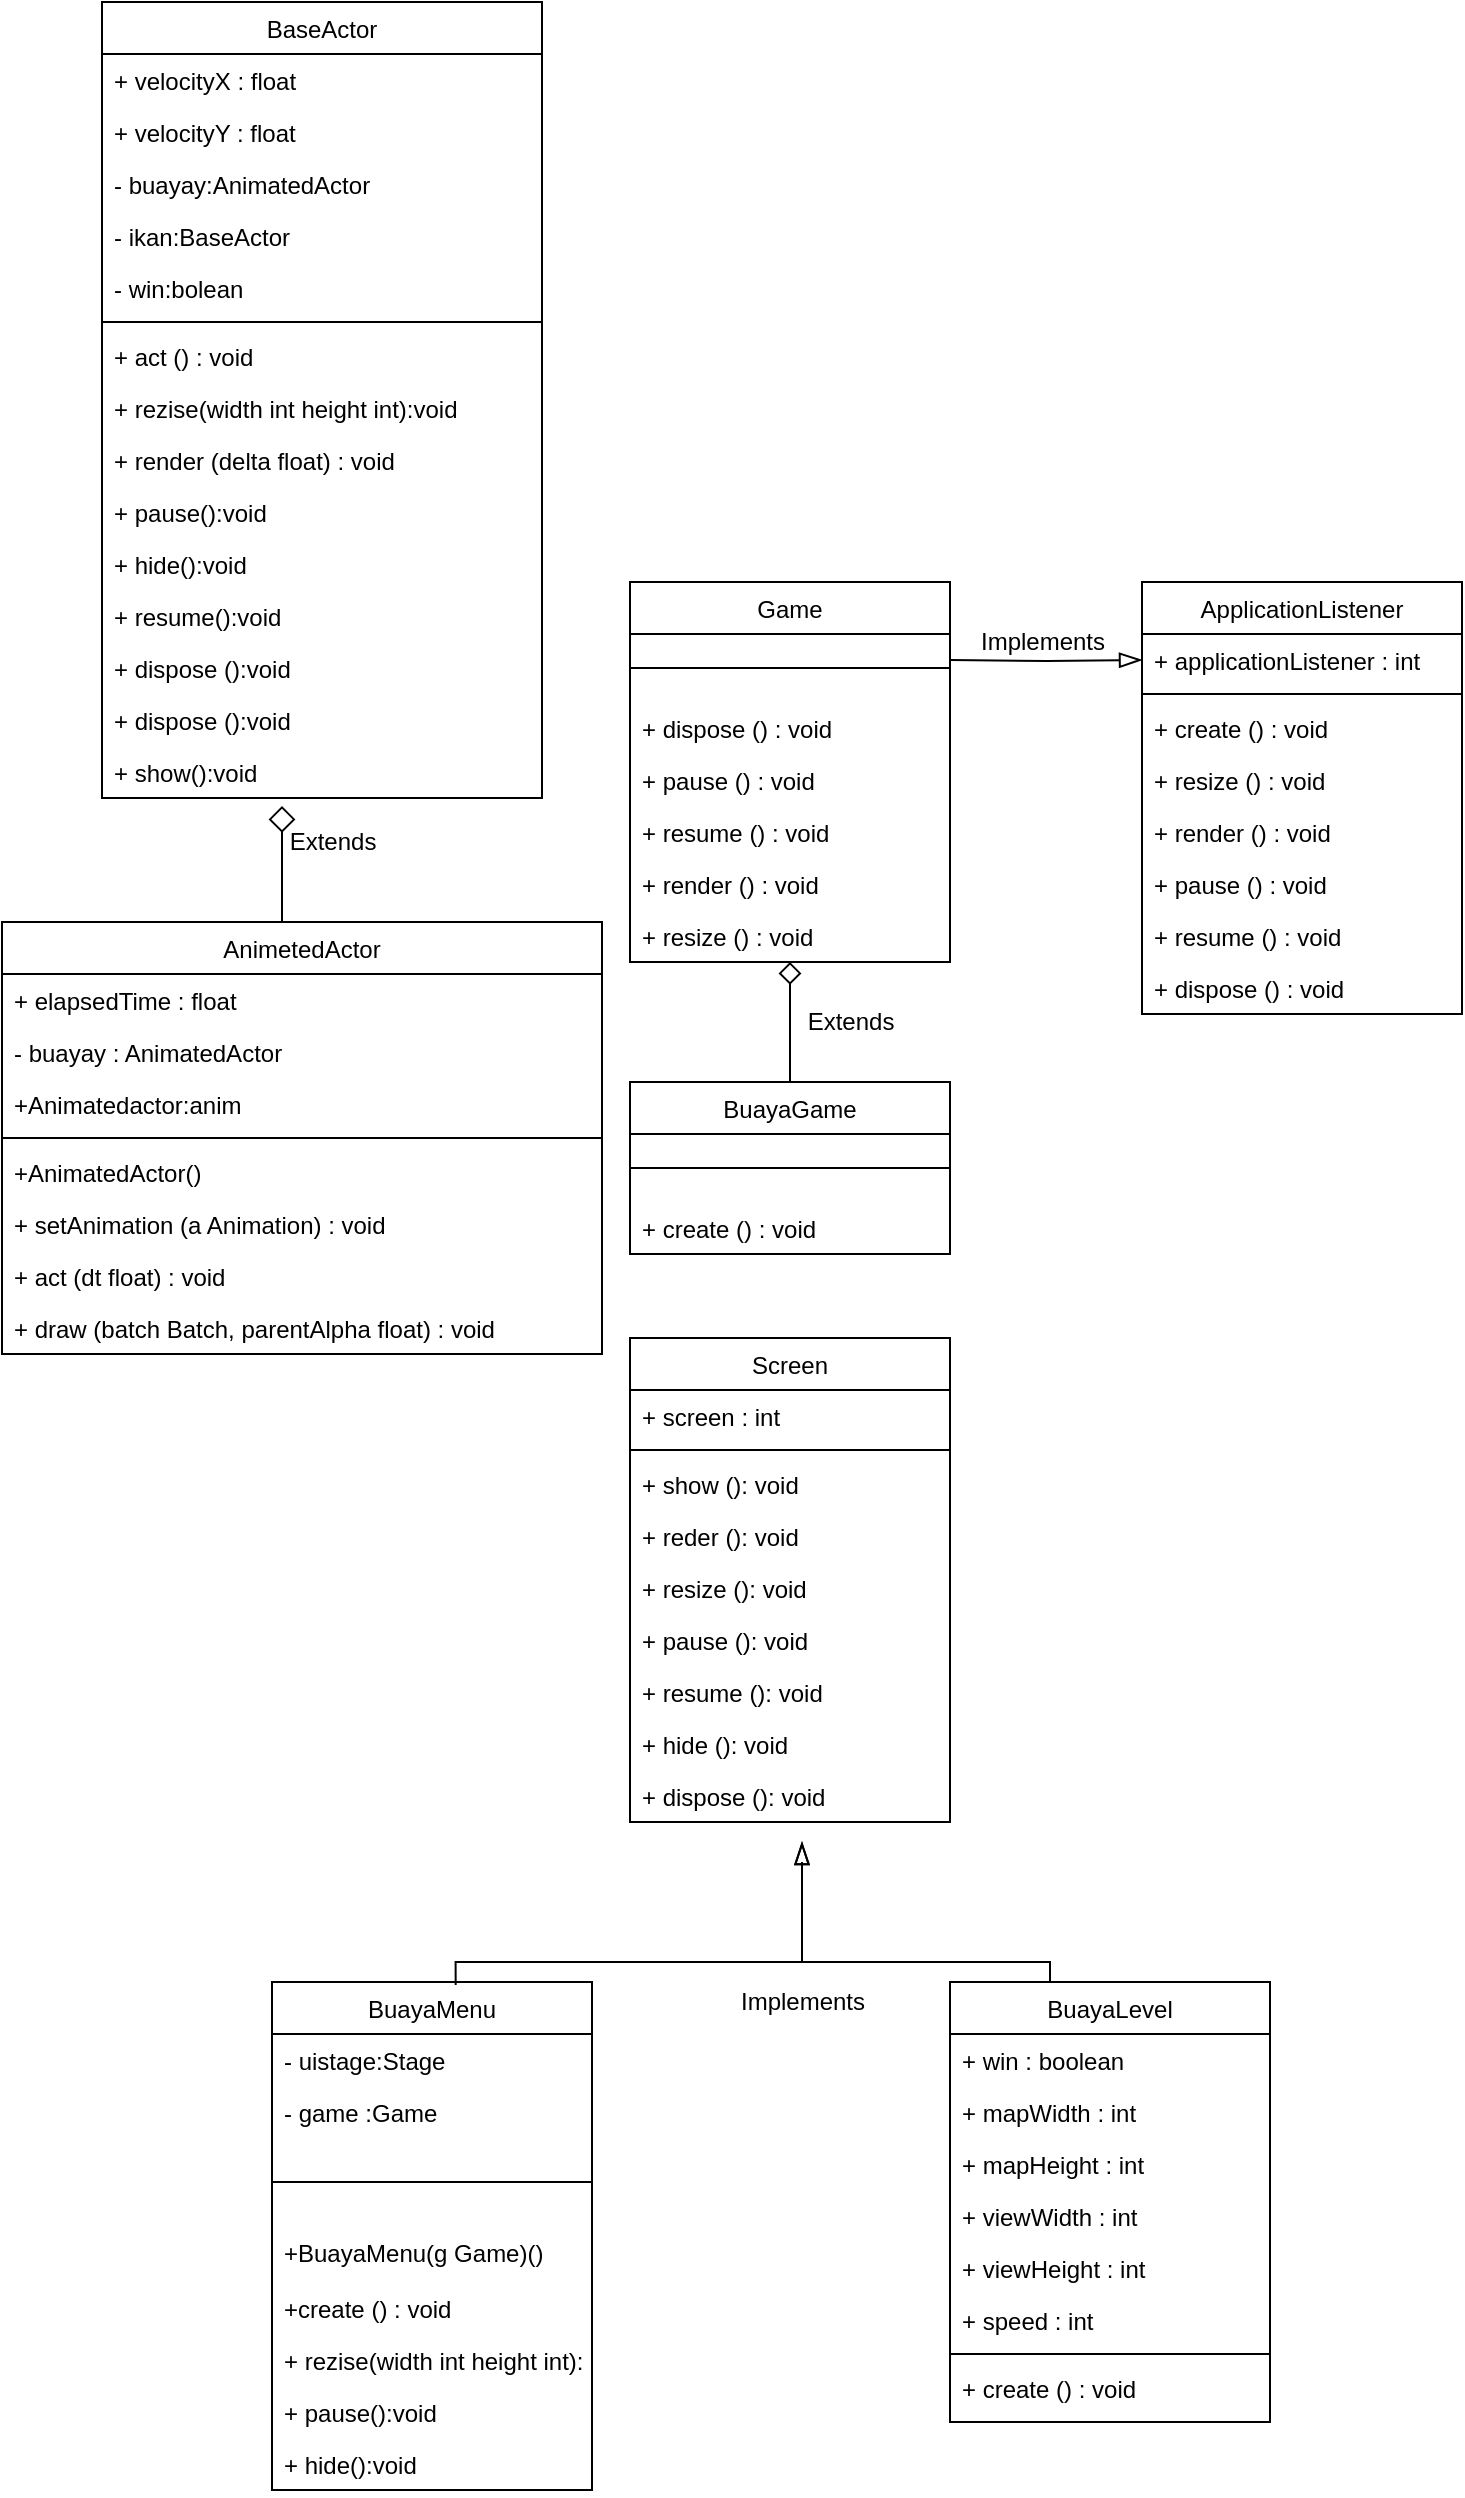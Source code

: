 <mxfile version="14.4.3" type="device" pages="2"><diagram id="C5RBs43oDa-KdzZeNtuy" name="Page-1"><mxGraphModel dx="241" dy="142" grid="1" gridSize="10" guides="1" tooltips="1" connect="1" arrows="1" fold="1" page="1" pageScale="1" pageWidth="827" pageHeight="1169" math="0" shadow="0"><root><mxCell id="WIyWlLk6GJQsqaUBKTNV-0"/><mxCell id="WIyWlLk6GJQsqaUBKTNV-1" parent="WIyWlLk6GJQsqaUBKTNV-0"/><mxCell id="XY-7UqupORDcYP0BvMyY-22" style="edgeStyle=orthogonalEdgeStyle;rounded=0;orthogonalLoop=1;jettySize=auto;html=1;exitX=0.5;exitY=0;exitDx=0;exitDy=0;entryX=0.5;entryY=1;entryDx=0;entryDy=0;endArrow=diamond;endFill=0;endSize=11;" parent="WIyWlLk6GJQsqaUBKTNV-1" edge="1"><mxGeometry relative="1" as="geometry"><mxPoint x="160" y="490" as="sourcePoint"/><mxPoint x="160" y="432" as="targetPoint"/></mxGeometry></mxCell><mxCell id="XY-7UqupORDcYP0BvMyY-23" style="edgeStyle=orthogonalEdgeStyle;rounded=0;orthogonalLoop=1;jettySize=auto;html=1;exitX=0.5;exitY=0;exitDx=0;exitDy=0;entryX=0.5;entryY=1;entryDx=0;entryDy=0;jumpSize=8;endArrow=diamond;endFill=0;endSize=9;" parent="WIyWlLk6GJQsqaUBKTNV-1" source="XY-7UqupORDcYP0BvMyY-4" target="XY-7UqupORDcYP0BvMyY-15" edge="1"><mxGeometry relative="1" as="geometry"/></mxCell><mxCell id="XY-7UqupORDcYP0BvMyY-4" value="BuayaGame" style="swimlane;fontStyle=0;align=center;verticalAlign=top;childLayout=stackLayout;horizontal=1;startSize=26;horizontalStack=0;resizeParent=1;resizeLast=0;collapsible=1;marginBottom=0;rounded=0;shadow=0;strokeWidth=1;" parent="WIyWlLk6GJQsqaUBKTNV-1" vertex="1"><mxGeometry x="334" y="570" width="160" height="86" as="geometry"><mxRectangle x="340" y="380" width="170" height="26" as="alternateBounds"/></mxGeometry></mxCell><mxCell id="XY-7UqupORDcYP0BvMyY-6" value="" style="line;html=1;strokeWidth=1;align=left;verticalAlign=middle;spacingTop=-1;spacingLeft=3;spacingRight=3;rotatable=0;labelPosition=right;points=[];portConstraint=eastwest;" parent="XY-7UqupORDcYP0BvMyY-4" vertex="1"><mxGeometry y="26" width="160" height="34" as="geometry"/></mxCell><mxCell id="9bLrLTSBMZRzUZP5vTp6-4" value="+ create () : void" style="text;align=left;verticalAlign=top;spacingLeft=4;spacingRight=4;overflow=hidden;rotatable=0;points=[[0,0.5],[1,0.5]];portConstraint=eastwest;" parent="XY-7UqupORDcYP0BvMyY-4" vertex="1"><mxGeometry y="60" width="160" height="26" as="geometry"/></mxCell><mxCell id="XY-7UqupORDcYP0BvMyY-15" value="Game" style="swimlane;fontStyle=0;align=center;verticalAlign=top;childLayout=stackLayout;horizontal=1;startSize=26;horizontalStack=0;resizeParent=1;resizeLast=0;collapsible=1;marginBottom=0;rounded=0;shadow=0;strokeWidth=1;" parent="WIyWlLk6GJQsqaUBKTNV-1" vertex="1"><mxGeometry x="334" y="320" width="160" height="190" as="geometry"><mxRectangle x="340" y="380" width="170" height="26" as="alternateBounds"/></mxGeometry></mxCell><mxCell id="XY-7UqupORDcYP0BvMyY-17" value="" style="line;html=1;strokeWidth=1;align=left;verticalAlign=middle;spacingTop=-1;spacingLeft=3;spacingRight=3;rotatable=0;labelPosition=right;points=[];portConstraint=eastwest;" parent="XY-7UqupORDcYP0BvMyY-15" vertex="1"><mxGeometry y="26" width="160" height="34" as="geometry"/></mxCell><mxCell id="9bLrLTSBMZRzUZP5vTp6-15" value="+ dispose () : void" style="text;align=left;verticalAlign=top;spacingLeft=4;spacingRight=4;overflow=hidden;rotatable=0;points=[[0,0.5],[1,0.5]];portConstraint=eastwest;" parent="XY-7UqupORDcYP0BvMyY-15" vertex="1"><mxGeometry y="60" width="160" height="26" as="geometry"/></mxCell><mxCell id="9bLrLTSBMZRzUZP5vTp6-16" value="+ pause () : void" style="text;align=left;verticalAlign=top;spacingLeft=4;spacingRight=4;overflow=hidden;rotatable=0;points=[[0,0.5],[1,0.5]];portConstraint=eastwest;" parent="XY-7UqupORDcYP0BvMyY-15" vertex="1"><mxGeometry y="86" width="160" height="26" as="geometry"/></mxCell><mxCell id="9bLrLTSBMZRzUZP5vTp6-24" value="+ resume () : void" style="text;align=left;verticalAlign=top;spacingLeft=4;spacingRight=4;overflow=hidden;rotatable=0;points=[[0,0.5],[1,0.5]];portConstraint=eastwest;" parent="XY-7UqupORDcYP0BvMyY-15" vertex="1"><mxGeometry y="112" width="160" height="26" as="geometry"/></mxCell><mxCell id="9bLrLTSBMZRzUZP5vTp6-25" value="+ render () : void" style="text;align=left;verticalAlign=top;spacingLeft=4;spacingRight=4;overflow=hidden;rotatable=0;points=[[0,0.5],[1,0.5]];portConstraint=eastwest;" parent="XY-7UqupORDcYP0BvMyY-15" vertex="1"><mxGeometry y="138" width="160" height="26" as="geometry"/></mxCell><mxCell id="9bLrLTSBMZRzUZP5vTp6-26" value="+ resize () : void" style="text;align=left;verticalAlign=top;spacingLeft=4;spacingRight=4;overflow=hidden;rotatable=0;points=[[0,0.5],[1,0.5]];portConstraint=eastwest;" parent="XY-7UqupORDcYP0BvMyY-15" vertex="1"><mxGeometry y="164" width="160" height="26" as="geometry"/></mxCell><mxCell id="XY-7UqupORDcYP0BvMyY-19" value="ApplicationListener" style="swimlane;fontStyle=0;align=center;verticalAlign=top;childLayout=stackLayout;horizontal=1;startSize=26;horizontalStack=0;resizeParent=1;resizeLast=0;collapsible=1;marginBottom=0;rounded=0;shadow=0;strokeWidth=1;" parent="WIyWlLk6GJQsqaUBKTNV-1" vertex="1"><mxGeometry x="590" y="320" width="160" height="216" as="geometry"><mxRectangle x="340" y="380" width="170" height="26" as="alternateBounds"/></mxGeometry></mxCell><mxCell id="XY-7UqupORDcYP0BvMyY-20" value="+ applicationListener : int" style="text;align=left;verticalAlign=top;spacingLeft=4;spacingRight=4;overflow=hidden;rotatable=0;points=[[0,0.5],[1,0.5]];portConstraint=eastwest;" parent="XY-7UqupORDcYP0BvMyY-19" vertex="1"><mxGeometry y="26" width="160" height="26" as="geometry"/></mxCell><mxCell id="XY-7UqupORDcYP0BvMyY-21" value="" style="line;html=1;strokeWidth=1;align=left;verticalAlign=middle;spacingTop=-1;spacingLeft=3;spacingRight=3;rotatable=0;labelPosition=right;points=[];portConstraint=eastwest;" parent="XY-7UqupORDcYP0BvMyY-19" vertex="1"><mxGeometry y="52" width="160" height="8" as="geometry"/></mxCell><mxCell id="9bLrLTSBMZRzUZP5vTp6-27" value="+ create () : void" style="text;align=left;verticalAlign=top;spacingLeft=4;spacingRight=4;overflow=hidden;rotatable=0;points=[[0,0.5],[1,0.5]];portConstraint=eastwest;" parent="XY-7UqupORDcYP0BvMyY-19" vertex="1"><mxGeometry y="60" width="160" height="26" as="geometry"/></mxCell><mxCell id="9bLrLTSBMZRzUZP5vTp6-28" value="+ resize () : void" style="text;align=left;verticalAlign=top;spacingLeft=4;spacingRight=4;overflow=hidden;rotatable=0;points=[[0,0.5],[1,0.5]];portConstraint=eastwest;" parent="XY-7UqupORDcYP0BvMyY-19" vertex="1"><mxGeometry y="86" width="160" height="26" as="geometry"/></mxCell><mxCell id="9bLrLTSBMZRzUZP5vTp6-29" value="+ render () : void" style="text;align=left;verticalAlign=top;spacingLeft=4;spacingRight=4;overflow=hidden;rotatable=0;points=[[0,0.5],[1,0.5]];portConstraint=eastwest;" parent="XY-7UqupORDcYP0BvMyY-19" vertex="1"><mxGeometry y="112" width="160" height="26" as="geometry"/></mxCell><mxCell id="9bLrLTSBMZRzUZP5vTp6-30" value="+ pause () : void" style="text;align=left;verticalAlign=top;spacingLeft=4;spacingRight=4;overflow=hidden;rotatable=0;points=[[0,0.5],[1,0.5]];portConstraint=eastwest;" parent="XY-7UqupORDcYP0BvMyY-19" vertex="1"><mxGeometry y="138" width="160" height="26" as="geometry"/></mxCell><mxCell id="9bLrLTSBMZRzUZP5vTp6-31" value="+ resume () : void" style="text;align=left;verticalAlign=top;spacingLeft=4;spacingRight=4;overflow=hidden;rotatable=0;points=[[0,0.5],[1,0.5]];portConstraint=eastwest;" parent="XY-7UqupORDcYP0BvMyY-19" vertex="1"><mxGeometry y="164" width="160" height="26" as="geometry"/></mxCell><mxCell id="9bLrLTSBMZRzUZP5vTp6-32" value="+ dispose () : void" style="text;align=left;verticalAlign=top;spacingLeft=4;spacingRight=4;overflow=hidden;rotatable=0;points=[[0,0.5],[1,0.5]];portConstraint=eastwest;" parent="XY-7UqupORDcYP0BvMyY-19" vertex="1"><mxGeometry y="190" width="160" height="26" as="geometry"/></mxCell><mxCell id="XY-7UqupORDcYP0BvMyY-24" style="edgeStyle=orthogonalEdgeStyle;rounded=0;orthogonalLoop=1;jettySize=auto;html=1;exitX=1;exitY=0.5;exitDx=0;exitDy=0;endArrow=blockThin;endFill=0;endSize=9;" parent="WIyWlLk6GJQsqaUBKTNV-1" target="XY-7UqupORDcYP0BvMyY-20" edge="1"><mxGeometry relative="1" as="geometry"><mxPoint x="494" y="359" as="sourcePoint"/></mxGeometry></mxCell><mxCell id="XY-7UqupORDcYP0BvMyY-25" value="Screen" style="swimlane;fontStyle=0;align=center;verticalAlign=top;childLayout=stackLayout;horizontal=1;startSize=26;horizontalStack=0;resizeParent=1;resizeLast=0;collapsible=1;marginBottom=0;rounded=0;shadow=0;strokeWidth=1;" parent="WIyWlLk6GJQsqaUBKTNV-1" vertex="1"><mxGeometry x="334" y="698" width="160" height="242" as="geometry"><mxRectangle x="340" y="380" width="170" height="26" as="alternateBounds"/></mxGeometry></mxCell><mxCell id="XY-7UqupORDcYP0BvMyY-26" value="+ screen : int" style="text;align=left;verticalAlign=top;spacingLeft=4;spacingRight=4;overflow=hidden;rotatable=0;points=[[0,0.5],[1,0.5]];portConstraint=eastwest;" parent="XY-7UqupORDcYP0BvMyY-25" vertex="1"><mxGeometry y="26" width="160" height="26" as="geometry"/></mxCell><mxCell id="XY-7UqupORDcYP0BvMyY-27" value="" style="line;html=1;strokeWidth=1;align=left;verticalAlign=middle;spacingTop=-1;spacingLeft=3;spacingRight=3;rotatable=0;labelPosition=right;points=[];portConstraint=eastwest;" parent="XY-7UqupORDcYP0BvMyY-25" vertex="1"><mxGeometry y="52" width="160" height="8" as="geometry"/></mxCell><mxCell id="9bLrLTSBMZRzUZP5vTp6-17" value="+ show (): void" style="text;align=left;verticalAlign=top;spacingLeft=4;spacingRight=4;overflow=hidden;rotatable=0;points=[[0,0.5],[1,0.5]];portConstraint=eastwest;" parent="XY-7UqupORDcYP0BvMyY-25" vertex="1"><mxGeometry y="60" width="160" height="26" as="geometry"/></mxCell><mxCell id="9bLrLTSBMZRzUZP5vTp6-18" value="+ reder (): void" style="text;align=left;verticalAlign=top;spacingLeft=4;spacingRight=4;overflow=hidden;rotatable=0;points=[[0,0.5],[1,0.5]];portConstraint=eastwest;" parent="XY-7UqupORDcYP0BvMyY-25" vertex="1"><mxGeometry y="86" width="160" height="26" as="geometry"/></mxCell><mxCell id="9bLrLTSBMZRzUZP5vTp6-19" value="+ resize (): void" style="text;align=left;verticalAlign=top;spacingLeft=4;spacingRight=4;overflow=hidden;rotatable=0;points=[[0,0.5],[1,0.5]];portConstraint=eastwest;" parent="XY-7UqupORDcYP0BvMyY-25" vertex="1"><mxGeometry y="112" width="160" height="26" as="geometry"/></mxCell><mxCell id="9bLrLTSBMZRzUZP5vTp6-20" value="+ pause (): void" style="text;align=left;verticalAlign=top;spacingLeft=4;spacingRight=4;overflow=hidden;rotatable=0;points=[[0,0.5],[1,0.5]];portConstraint=eastwest;" parent="XY-7UqupORDcYP0BvMyY-25" vertex="1"><mxGeometry y="138" width="160" height="26" as="geometry"/></mxCell><mxCell id="9bLrLTSBMZRzUZP5vTp6-21" value="+ resume (): void" style="text;align=left;verticalAlign=top;spacingLeft=4;spacingRight=4;overflow=hidden;rotatable=0;points=[[0,0.5],[1,0.5]];portConstraint=eastwest;" parent="XY-7UqupORDcYP0BvMyY-25" vertex="1"><mxGeometry y="164" width="160" height="26" as="geometry"/></mxCell><mxCell id="9bLrLTSBMZRzUZP5vTp6-22" value="+ hide (): void" style="text;align=left;verticalAlign=top;spacingLeft=4;spacingRight=4;overflow=hidden;rotatable=0;points=[[0,0.5],[1,0.5]];portConstraint=eastwest;" parent="XY-7UqupORDcYP0BvMyY-25" vertex="1"><mxGeometry y="190" width="160" height="26" as="geometry"/></mxCell><mxCell id="9bLrLTSBMZRzUZP5vTp6-23" value="+ dispose (): void" style="text;align=left;verticalAlign=top;spacingLeft=4;spacingRight=4;overflow=hidden;rotatable=0;points=[[0,0.5],[1,0.5]];portConstraint=eastwest;" parent="XY-7UqupORDcYP0BvMyY-25" vertex="1"><mxGeometry y="216" width="160" height="26" as="geometry"/></mxCell><mxCell id="XY-7UqupORDcYP0BvMyY-30" value="Extends" style="text;html=1;align=center;verticalAlign=middle;resizable=0;points=[];autosize=1;strokeColor=none;fillColor=none;" parent="WIyWlLk6GJQsqaUBKTNV-1" vertex="1"><mxGeometry x="155" y="440" width="60" height="20" as="geometry"/></mxCell><mxCell id="XY-7UqupORDcYP0BvMyY-31" value="Extends" style="text;html=1;align=center;verticalAlign=middle;resizable=0;points=[];autosize=1;strokeColor=none;fillColor=none;" parent="WIyWlLk6GJQsqaUBKTNV-1" vertex="1"><mxGeometry x="414" y="530" width="60" height="20" as="geometry"/></mxCell><mxCell id="XY-7UqupORDcYP0BvMyY-32" value="Implements" style="text;html=1;align=center;verticalAlign=middle;resizable=0;points=[];autosize=1;strokeColor=none;fillColor=none;" parent="WIyWlLk6GJQsqaUBKTNV-1" vertex="1"><mxGeometry x="500" y="340" width="80" height="20" as="geometry"/></mxCell><mxCell id="9bLrLTSBMZRzUZP5vTp6-35" value="Implements" style="text;html=1;align=center;verticalAlign=middle;resizable=0;points=[];autosize=1;strokeColor=none;fillColor=none;" parent="WIyWlLk6GJQsqaUBKTNV-1" vertex="1"><mxGeometry x="380" y="1020" width="80" height="20" as="geometry"/></mxCell><mxCell id="v9Fioa6JjofFJciWDxdv-0" value="BaseActor" style="swimlane;fontStyle=0;align=center;verticalAlign=top;childLayout=stackLayout;horizontal=1;startSize=26;horizontalStack=0;resizeParent=1;resizeLast=0;collapsible=1;marginBottom=0;rounded=0;shadow=0;strokeWidth=1;" vertex="1" parent="WIyWlLk6GJQsqaUBKTNV-1"><mxGeometry x="70" y="30" width="220" height="398" as="geometry"><mxRectangle x="230" y="140" width="160" height="26" as="alternateBounds"/></mxGeometry></mxCell><mxCell id="v9Fioa6JjofFJciWDxdv-1" value="+ velocityX : float" style="text;align=left;verticalAlign=top;spacingLeft=4;spacingRight=4;overflow=hidden;rotatable=0;points=[[0,0.5],[1,0.5]];portConstraint=eastwest;" vertex="1" parent="v9Fioa6JjofFJciWDxdv-0"><mxGeometry y="26" width="220" height="26" as="geometry"/></mxCell><mxCell id="v9Fioa6JjofFJciWDxdv-2" value="+ velocityY : float" style="text;align=left;verticalAlign=top;spacingLeft=4;spacingRight=4;overflow=hidden;rotatable=0;points=[[0,0.5],[1,0.5]];portConstraint=eastwest;rounded=0;shadow=0;html=0;" vertex="1" parent="v9Fioa6JjofFJciWDxdv-0"><mxGeometry y="52" width="220" height="26" as="geometry"/></mxCell><mxCell id="v9Fioa6JjofFJciWDxdv-3" value="- buayay:AnimatedActor" style="text;align=left;verticalAlign=top;spacingLeft=4;spacingRight=4;overflow=hidden;rotatable=0;points=[[0,0.5],[1,0.5]];portConstraint=eastwest;rounded=0;shadow=0;html=0;" vertex="1" parent="v9Fioa6JjofFJciWDxdv-0"><mxGeometry y="78" width="220" height="26" as="geometry"/></mxCell><mxCell id="v9Fioa6JjofFJciWDxdv-4" value="- ikan:BaseActor" style="text;align=left;verticalAlign=top;spacingLeft=4;spacingRight=4;overflow=hidden;rotatable=0;points=[[0,0.5],[1,0.5]];portConstraint=eastwest;rounded=0;shadow=0;html=0;" vertex="1" parent="v9Fioa6JjofFJciWDxdv-0"><mxGeometry y="104" width="220" height="26" as="geometry"/></mxCell><mxCell id="v9Fioa6JjofFJciWDxdv-5" value="- win:bolean" style="text;align=left;verticalAlign=top;spacingLeft=4;spacingRight=4;overflow=hidden;rotatable=0;points=[[0,0.5],[1,0.5]];portConstraint=eastwest;rounded=0;shadow=0;html=0;" vertex="1" parent="v9Fioa6JjofFJciWDxdv-0"><mxGeometry y="130" width="220" height="26" as="geometry"/></mxCell><mxCell id="v9Fioa6JjofFJciWDxdv-6" value="" style="line;html=1;strokeWidth=1;align=left;verticalAlign=middle;spacingTop=-1;spacingLeft=3;spacingRight=3;rotatable=0;labelPosition=right;points=[];portConstraint=eastwest;" vertex="1" parent="v9Fioa6JjofFJciWDxdv-0"><mxGeometry y="156" width="220" height="8" as="geometry"/></mxCell><mxCell id="v9Fioa6JjofFJciWDxdv-7" value="+ act () : void" style="text;align=left;verticalAlign=top;spacingLeft=4;spacingRight=4;overflow=hidden;rotatable=0;points=[[0,0.5],[1,0.5]];portConstraint=eastwest;" vertex="1" parent="v9Fioa6JjofFJciWDxdv-0"><mxGeometry y="164" width="220" height="26" as="geometry"/></mxCell><mxCell id="v9Fioa6JjofFJciWDxdv-8" value="+ rezise(width int height int):void&#10;" style="text;align=left;verticalAlign=top;spacingLeft=4;spacingRight=4;overflow=hidden;rotatable=0;points=[[0,0.5],[1,0.5]];portConstraint=eastwest;" vertex="1" parent="v9Fioa6JjofFJciWDxdv-0"><mxGeometry y="190" width="220" height="26" as="geometry"/></mxCell><mxCell id="v9Fioa6JjofFJciWDxdv-9" value="+ render (delta float) : void" style="text;align=left;verticalAlign=top;spacingLeft=4;spacingRight=4;overflow=hidden;rotatable=0;points=[[0,0.5],[1,0.5]];portConstraint=eastwest;" vertex="1" parent="v9Fioa6JjofFJciWDxdv-0"><mxGeometry y="216" width="220" height="26" as="geometry"/></mxCell><mxCell id="v9Fioa6JjofFJciWDxdv-10" value="+ pause():void&#10;" style="text;align=left;verticalAlign=top;spacingLeft=4;spacingRight=4;overflow=hidden;rotatable=0;points=[[0,0.5],[1,0.5]];portConstraint=eastwest;" vertex="1" parent="v9Fioa6JjofFJciWDxdv-0"><mxGeometry y="242" width="220" height="26" as="geometry"/></mxCell><mxCell id="v9Fioa6JjofFJciWDxdv-11" value="+ hide():void&#10;" style="text;align=left;verticalAlign=top;spacingLeft=4;spacingRight=4;overflow=hidden;rotatable=0;points=[[0,0.5],[1,0.5]];portConstraint=eastwest;" vertex="1" parent="v9Fioa6JjofFJciWDxdv-0"><mxGeometry y="268" width="220" height="26" as="geometry"/></mxCell><mxCell id="v9Fioa6JjofFJciWDxdv-12" value="+ resume():void&#10;" style="text;align=left;verticalAlign=top;spacingLeft=4;spacingRight=4;overflow=hidden;rotatable=0;points=[[0,0.5],[1,0.5]];portConstraint=eastwest;" vertex="1" parent="v9Fioa6JjofFJciWDxdv-0"><mxGeometry y="294" width="220" height="26" as="geometry"/></mxCell><mxCell id="v9Fioa6JjofFJciWDxdv-13" value="+ dispose ():void&#10;" style="text;align=left;verticalAlign=top;spacingLeft=4;spacingRight=4;overflow=hidden;rotatable=0;points=[[0,0.5],[1,0.5]];portConstraint=eastwest;" vertex="1" parent="v9Fioa6JjofFJciWDxdv-0"><mxGeometry y="320" width="220" height="26" as="geometry"/></mxCell><mxCell id="v9Fioa6JjofFJciWDxdv-14" value="+ dispose ():void&#10;" style="text;align=left;verticalAlign=top;spacingLeft=4;spacingRight=4;overflow=hidden;rotatable=0;points=[[0,0.5],[1,0.5]];portConstraint=eastwest;" vertex="1" parent="v9Fioa6JjofFJciWDxdv-0"><mxGeometry y="346" width="220" height="26" as="geometry"/></mxCell><mxCell id="v9Fioa6JjofFJciWDxdv-15" value="+ show():void&#10;" style="text;align=left;verticalAlign=top;spacingLeft=4;spacingRight=4;overflow=hidden;rotatable=0;points=[[0,0.5],[1,0.5]];portConstraint=eastwest;" vertex="1" parent="v9Fioa6JjofFJciWDxdv-0"><mxGeometry y="372" width="220" height="26" as="geometry"/></mxCell><mxCell id="Hc_RFKMvC7lol3MzeOfH-9" value="AnimetedActor" style="swimlane;fontStyle=0;align=center;verticalAlign=top;childLayout=stackLayout;horizontal=1;startSize=26;horizontalStack=0;resizeParent=1;resizeLast=0;collapsible=1;marginBottom=0;rounded=0;shadow=0;strokeWidth=1;" vertex="1" parent="WIyWlLk6GJQsqaUBKTNV-1"><mxGeometry x="20" y="490" width="300" height="216" as="geometry"><mxRectangle x="230" y="140" width="160" height="26" as="alternateBounds"/></mxGeometry></mxCell><mxCell id="Hc_RFKMvC7lol3MzeOfH-10" value="+ elapsedTime : float" style="text;align=left;verticalAlign=top;spacingLeft=4;spacingRight=4;overflow=hidden;rotatable=0;points=[[0,0.5],[1,0.5]];portConstraint=eastwest;" vertex="1" parent="Hc_RFKMvC7lol3MzeOfH-9"><mxGeometry y="26" width="300" height="26" as="geometry"/></mxCell><mxCell id="Hc_RFKMvC7lol3MzeOfH-11" value="- buayay : AnimatedActor" style="text;align=left;verticalAlign=top;spacingLeft=4;spacingRight=4;overflow=hidden;rotatable=0;points=[[0,0.5],[1,0.5]];portConstraint=eastwest;" vertex="1" parent="Hc_RFKMvC7lol3MzeOfH-9"><mxGeometry y="52" width="300" height="26" as="geometry"/></mxCell><mxCell id="Hc_RFKMvC7lol3MzeOfH-12" value="+Animatedactor:anim" style="text;align=left;verticalAlign=top;spacingLeft=4;spacingRight=4;overflow=hidden;rotatable=0;points=[[0,0.5],[1,0.5]];portConstraint=eastwest;" vertex="1" parent="Hc_RFKMvC7lol3MzeOfH-9"><mxGeometry y="78" width="300" height="26" as="geometry"/></mxCell><mxCell id="Hc_RFKMvC7lol3MzeOfH-13" value="" style="line;html=1;strokeWidth=1;align=left;verticalAlign=middle;spacingTop=-1;spacingLeft=3;spacingRight=3;rotatable=0;labelPosition=right;points=[];portConstraint=eastwest;" vertex="1" parent="Hc_RFKMvC7lol3MzeOfH-9"><mxGeometry y="104" width="300" height="8" as="geometry"/></mxCell><mxCell id="Hc_RFKMvC7lol3MzeOfH-14" value="+AnimatedActor()" style="text;align=left;verticalAlign=top;spacingLeft=4;spacingRight=4;overflow=hidden;rotatable=0;points=[[0,0.5],[1,0.5]];portConstraint=eastwest;" vertex="1" parent="Hc_RFKMvC7lol3MzeOfH-9"><mxGeometry y="112" width="300" height="26" as="geometry"/></mxCell><mxCell id="Hc_RFKMvC7lol3MzeOfH-15" value="+ setAnimation (a Animation) : void" style="text;align=left;verticalAlign=top;spacingLeft=4;spacingRight=4;overflow=hidden;rotatable=0;points=[[0,0.5],[1,0.5]];portConstraint=eastwest;" vertex="1" parent="Hc_RFKMvC7lol3MzeOfH-9"><mxGeometry y="138" width="300" height="26" as="geometry"/></mxCell><mxCell id="Hc_RFKMvC7lol3MzeOfH-16" value="+ act (dt float) : void" style="text;align=left;verticalAlign=top;spacingLeft=4;spacingRight=4;overflow=hidden;rotatable=0;points=[[0,0.5],[1,0.5]];portConstraint=eastwest;" vertex="1" parent="Hc_RFKMvC7lol3MzeOfH-9"><mxGeometry y="164" width="300" height="26" as="geometry"/></mxCell><mxCell id="Hc_RFKMvC7lol3MzeOfH-17" value="+ draw (batch Batch, parentAlpha float) : void" style="text;align=left;verticalAlign=top;spacingLeft=4;spacingRight=4;overflow=hidden;rotatable=0;points=[[0,0.5],[1,0.5]];portConstraint=eastwest;" vertex="1" parent="Hc_RFKMvC7lol3MzeOfH-9"><mxGeometry y="190" width="300" height="26" as="geometry"/></mxCell><mxCell id="AwKUi5kkxEME0JAzWreP-0" value="BuayaMenu" style="swimlane;fontStyle=0;align=center;verticalAlign=top;childLayout=stackLayout;horizontal=1;startSize=26;horizontalStack=0;resizeParent=1;resizeLast=0;collapsible=1;marginBottom=0;rounded=0;shadow=0;strokeWidth=1;" vertex="1" parent="WIyWlLk6GJQsqaUBKTNV-1"><mxGeometry x="155" y="1020" width="160" height="254" as="geometry"><mxRectangle x="340" y="380" width="170" height="26" as="alternateBounds"/></mxGeometry></mxCell><mxCell id="AwKUi5kkxEME0JAzWreP-1" value="- uistage:Stage" style="text;align=left;verticalAlign=top;spacingLeft=4;spacingRight=4;overflow=hidden;rotatable=0;points=[[0,0.5],[1,0.5]];portConstraint=eastwest;" vertex="1" parent="AwKUi5kkxEME0JAzWreP-0"><mxGeometry y="26" width="160" height="26" as="geometry"/></mxCell><mxCell id="AwKUi5kkxEME0JAzWreP-2" value="- game :Game" style="text;align=left;verticalAlign=top;spacingLeft=4;spacingRight=4;overflow=hidden;rotatable=0;points=[[0,0.5],[1,0.5]];portConstraint=eastwest;" vertex="1" parent="AwKUi5kkxEME0JAzWreP-0"><mxGeometry y="52" width="160" height="26" as="geometry"/></mxCell><mxCell id="AwKUi5kkxEME0JAzWreP-3" value="" style="line;html=1;strokeWidth=1;align=left;verticalAlign=middle;spacingTop=-1;spacingLeft=3;spacingRight=3;rotatable=0;labelPosition=right;points=[];portConstraint=eastwest;" vertex="1" parent="AwKUi5kkxEME0JAzWreP-0"><mxGeometry y="78" width="160" height="44" as="geometry"/></mxCell><mxCell id="AwKUi5kkxEME0JAzWreP-4" value="+BuayaMenu(g Game)()" style="text;align=left;verticalAlign=top;spacingLeft=4;spacingRight=4;overflow=hidden;rotatable=0;points=[[0,0.5],[1,0.5]];portConstraint=eastwest;" vertex="1" parent="AwKUi5kkxEME0JAzWreP-0"><mxGeometry y="122" width="160" height="28" as="geometry"/></mxCell><mxCell id="AwKUi5kkxEME0JAzWreP-5" value="+create () : void" style="text;align=left;verticalAlign=top;spacingLeft=4;spacingRight=4;overflow=hidden;rotatable=0;points=[[0,0.5],[1,0.5]];portConstraint=eastwest;" vertex="1" parent="AwKUi5kkxEME0JAzWreP-0"><mxGeometry y="150" width="160" height="26" as="geometry"/></mxCell><mxCell id="AwKUi5kkxEME0JAzWreP-6" value="+ rezise(width int height int):void&#10;" style="text;align=left;verticalAlign=top;spacingLeft=4;spacingRight=4;overflow=hidden;rotatable=0;points=[[0,0.5],[1,0.5]];portConstraint=eastwest;" vertex="1" parent="AwKUi5kkxEME0JAzWreP-0"><mxGeometry y="176" width="160" height="26" as="geometry"/></mxCell><mxCell id="AwKUi5kkxEME0JAzWreP-7" value="+ pause():void&#10;" style="text;align=left;verticalAlign=top;spacingLeft=4;spacingRight=4;overflow=hidden;rotatable=0;points=[[0,0.5],[1,0.5]];portConstraint=eastwest;" vertex="1" parent="AwKUi5kkxEME0JAzWreP-0"><mxGeometry y="202" width="160" height="26" as="geometry"/></mxCell><mxCell id="AwKUi5kkxEME0JAzWreP-8" value="+ hide():void&#10;" style="text;align=left;verticalAlign=top;spacingLeft=4;spacingRight=4;overflow=hidden;rotatable=0;points=[[0,0.5],[1,0.5]];portConstraint=eastwest;" vertex="1" parent="AwKUi5kkxEME0JAzWreP-0"><mxGeometry y="228" width="160" height="26" as="geometry"/></mxCell><mxCell id="sRCFRTZrLkPqrrjHQOCk-0" value="BuayaLevel" style="swimlane;fontStyle=0;align=center;verticalAlign=top;childLayout=stackLayout;horizontal=1;startSize=26;horizontalStack=0;resizeParent=1;resizeLast=0;collapsible=1;marginBottom=0;rounded=0;shadow=0;strokeWidth=1;" vertex="1" parent="WIyWlLk6GJQsqaUBKTNV-1"><mxGeometry x="494" y="1020" width="160" height="220" as="geometry"><mxRectangle x="130" y="380" width="160" height="26" as="alternateBounds"/></mxGeometry></mxCell><mxCell id="sRCFRTZrLkPqrrjHQOCk-1" value="+ win : boolean" style="text;align=left;verticalAlign=top;spacingLeft=4;spacingRight=4;overflow=hidden;rotatable=0;points=[[0,0.5],[1,0.5]];portConstraint=eastwest;" vertex="1" parent="sRCFRTZrLkPqrrjHQOCk-0"><mxGeometry y="26" width="160" height="26" as="geometry"/></mxCell><mxCell id="sRCFRTZrLkPqrrjHQOCk-2" value="+ mapWidth : int" style="text;align=left;verticalAlign=top;spacingLeft=4;spacingRight=4;overflow=hidden;rotatable=0;points=[[0,0.5],[1,0.5]];portConstraint=eastwest;rounded=0;shadow=0;html=0;" vertex="1" parent="sRCFRTZrLkPqrrjHQOCk-0"><mxGeometry y="52" width="160" height="26" as="geometry"/></mxCell><mxCell id="sRCFRTZrLkPqrrjHQOCk-3" value="+ mapHeight : int" style="text;align=left;verticalAlign=top;spacingLeft=4;spacingRight=4;overflow=hidden;rotatable=0;points=[[0,0.5],[1,0.5]];portConstraint=eastwest;rounded=0;shadow=0;html=0;" vertex="1" parent="sRCFRTZrLkPqrrjHQOCk-0"><mxGeometry y="78" width="160" height="26" as="geometry"/></mxCell><mxCell id="sRCFRTZrLkPqrrjHQOCk-4" value="+ viewWidth : int" style="text;align=left;verticalAlign=top;spacingLeft=4;spacingRight=4;overflow=hidden;rotatable=0;points=[[0,0.5],[1,0.5]];portConstraint=eastwest;rounded=0;shadow=0;html=0;" vertex="1" parent="sRCFRTZrLkPqrrjHQOCk-0"><mxGeometry y="104" width="160" height="26" as="geometry"/></mxCell><mxCell id="sRCFRTZrLkPqrrjHQOCk-5" value="+ viewHeight : int" style="text;align=left;verticalAlign=top;spacingLeft=4;spacingRight=4;overflow=hidden;rotatable=0;points=[[0,0.5],[1,0.5]];portConstraint=eastwest;rounded=0;shadow=0;html=0;" vertex="1" parent="sRCFRTZrLkPqrrjHQOCk-0"><mxGeometry y="130" width="160" height="26" as="geometry"/></mxCell><mxCell id="sRCFRTZrLkPqrrjHQOCk-6" value="+ speed : int" style="text;align=left;verticalAlign=top;spacingLeft=4;spacingRight=4;overflow=hidden;rotatable=0;points=[[0,0.5],[1,0.5]];portConstraint=eastwest;rounded=0;shadow=0;html=0;" vertex="1" parent="sRCFRTZrLkPqrrjHQOCk-0"><mxGeometry y="156" width="160" height="26" as="geometry"/></mxCell><mxCell id="sRCFRTZrLkPqrrjHQOCk-7" value="" style="line;html=1;strokeWidth=1;align=left;verticalAlign=middle;spacingTop=-1;spacingLeft=3;spacingRight=3;rotatable=0;labelPosition=right;points=[];portConstraint=eastwest;" vertex="1" parent="sRCFRTZrLkPqrrjHQOCk-0"><mxGeometry y="182" width="160" height="8" as="geometry"/></mxCell><mxCell id="sRCFRTZrLkPqrrjHQOCk-8" value="+ create () : void" style="text;align=left;verticalAlign=top;spacingLeft=4;spacingRight=4;overflow=hidden;rotatable=0;points=[[0,0.5],[1,0.5]];portConstraint=eastwest;" vertex="1" parent="sRCFRTZrLkPqrrjHQOCk-0"><mxGeometry y="190" width="160" height="26" as="geometry"/></mxCell><mxCell id="sRCFRTZrLkPqrrjHQOCk-9" style="edgeStyle=orthogonalEdgeStyle;rounded=0;orthogonalLoop=1;jettySize=auto;html=1;endArrow=blockThin;endFill=0;endSize=9;exitX=0.574;exitY=0.006;exitDx=0;exitDy=0;exitPerimeter=0;" edge="1" parent="WIyWlLk6GJQsqaUBKTNV-1" source="AwKUi5kkxEME0JAzWreP-0"><mxGeometry relative="1" as="geometry"><mxPoint x="250" y="1010" as="sourcePoint"/><mxPoint x="420" y="950" as="targetPoint"/><Array as="points"><mxPoint x="247" y="1010"/><mxPoint x="420" y="1010"/></Array></mxGeometry></mxCell><mxCell id="sRCFRTZrLkPqrrjHQOCk-13" style="edgeStyle=orthogonalEdgeStyle;rounded=0;orthogonalLoop=1;jettySize=auto;html=1;endArrow=blockThin;endFill=0;endSize=9;" edge="1" parent="WIyWlLk6GJQsqaUBKTNV-1"><mxGeometry relative="1" as="geometry"><mxPoint x="544" y="1019.94" as="sourcePoint"/><mxPoint x="420" y="950" as="targetPoint"/><Array as="points"><mxPoint x="544" y="1010"/><mxPoint x="420" y="1010"/><mxPoint x="420" y="960"/></Array></mxGeometry></mxCell></root></mxGraphModel></diagram><diagram id="D0_IHLRJ__CI6y-cuMkU" name="Page-2"><mxGraphModel dx="868" dy="510" grid="1" gridSize="10" guides="1" tooltips="1" connect="1" arrows="1" fold="1" page="1" pageScale="1" pageWidth="850" pageHeight="1100" math="0" shadow="0"><root><mxCell id="f6BdvQt5DDe3OHfLZroG-0"/><mxCell id="f6BdvQt5DDe3OHfLZroG-1" parent="f6BdvQt5DDe3OHfLZroG-0"/><mxCell id="7SVQhGWs0PaO8I-g1Icw-16" style="edgeStyle=orthogonalEdgeStyle;rounded=0;orthogonalLoop=1;jettySize=auto;html=1;exitX=0;exitY=0.5;exitDx=0;exitDy=0;entryX=1;entryY=0.5;entryDx=0;entryDy=0;endArrow=diamond;endFill=0;endSize=26;strokeWidth=1;" edge="1" parent="f6BdvQt5DDe3OHfLZroG-1"><mxGeometry relative="1" as="geometry"><mxPoint x="580" y="710" as="sourcePoint"/><mxPoint x="490" y="810" as="targetPoint"/></mxGeometry></mxCell><mxCell id="7SVQhGWs0PaO8I-g1Icw-26" style="edgeStyle=orthogonalEdgeStyle;rounded=0;orthogonalLoop=1;jettySize=auto;html=1;endArrow=diamond;endFill=0;endSize=26;strokeWidth=1;entryX=0.995;entryY=0;entryDx=0;entryDy=0;entryPerimeter=0;" edge="1" parent="f6BdvQt5DDe3OHfLZroG-1" source="7SVQhGWs0PaO8I-g1Icw-27"><mxGeometry relative="1" as="geometry"><mxPoint x="258.9" y="436" as="targetPoint"/><Array as="points"><mxPoint x="390" y="680"/><mxPoint x="390" y="460"/><mxPoint x="259" y="460"/></Array></mxGeometry></mxCell><mxCell id="7SVQhGWs0PaO8I-g1Icw-27" value="BuayaGame" style="swimlane;fontStyle=0;align=center;verticalAlign=top;childLayout=stackLayout;horizontal=1;startSize=26;horizontalStack=0;resizeParent=1;resizeLast=0;collapsible=1;marginBottom=0;rounded=0;shadow=0;strokeWidth=1;" vertex="1" parent="f6BdvQt5DDe3OHfLZroG-1"><mxGeometry x="50" y="550" width="130" height="130" as="geometry"><mxRectangle x="550" y="140" width="160" height="26" as="alternateBounds"/></mxGeometry></mxCell><mxCell id="7SVQhGWs0PaO8I-g1Icw-28" value="" style="line;html=1;strokeWidth=1;align=left;verticalAlign=middle;spacingTop=-1;spacingLeft=3;spacingRight=3;rotatable=0;labelPosition=right;points=[];portConstraint=eastwest;" vertex="1" parent="7SVQhGWs0PaO8I-g1Icw-27"><mxGeometry y="26" width="130" height="24" as="geometry"/></mxCell><mxCell id="7SVQhGWs0PaO8I-g1Icw-38" value="+ create () : void" style="text;align=left;verticalAlign=top;spacingLeft=4;spacingRight=4;overflow=hidden;rotatable=0;points=[[0,0.5],[1,0.5]];portConstraint=eastwest;" vertex="1" parent="7SVQhGWs0PaO8I-g1Icw-27"><mxGeometry y="50" width="130" height="26" as="geometry"/></mxCell><mxCell id="7SVQhGWs0PaO8I-g1Icw-48" style="edgeStyle=orthogonalEdgeStyle;rounded=0;orthogonalLoop=1;jettySize=auto;html=1;exitX=1;exitY=0.5;exitDx=0;exitDy=0;entryX=0.5;entryY=0;entryDx=0;entryDy=0;endArrow=diamond;endFill=0;endSize=26;strokeWidth=1;" edge="1" parent="f6BdvQt5DDe3OHfLZroG-1"><mxGeometry relative="1" as="geometry"><mxPoint x="260" y="155" as="sourcePoint"/><mxPoint x="640" y="240" as="targetPoint"/></mxGeometry></mxCell></root></mxGraphModel></diagram></mxfile>